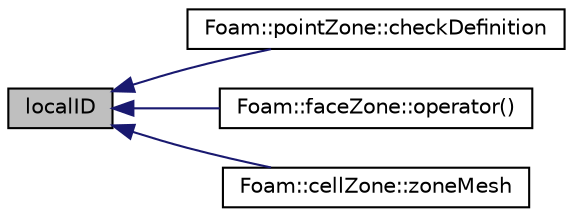 digraph "localID"
{
  bgcolor="transparent";
  edge [fontname="Helvetica",fontsize="10",labelfontname="Helvetica",labelfontsize="10"];
  node [fontname="Helvetica",fontsize="10",shape=record];
  rankdir="LR";
  Node1 [label="localID",height=0.2,width=0.4,color="black", fillcolor="grey75", style="filled" fontcolor="black"];
  Node1 -> Node2 [dir="back",color="midnightblue",fontsize="10",style="solid",fontname="Helvetica"];
  Node2 [label="Foam::pointZone::checkDefinition",height=0.2,width=0.4,color="black",URL="$classFoam_1_1pointZone.html#a06e73ef87e1b48be76ee1da1ab2e9a38",tooltip="Check zone definition. Return true if in error. "];
  Node1 -> Node3 [dir="back",color="midnightblue",fontsize="10",style="solid",fontname="Helvetica"];
  Node3 [label="Foam::faceZone::operator()",height=0.2,width=0.4,color="black",URL="$classFoam_1_1faceZone.html#a6530ee609f9987c3182b4f66b95eeec7",tooltip="Return reference to primitive patch. "];
  Node1 -> Node4 [dir="back",color="midnightblue",fontsize="10",style="solid",fontname="Helvetica"];
  Node4 [label="Foam::cellZone::zoneMesh",height=0.2,width=0.4,color="black",URL="$classFoam_1_1cellZone.html#a1ca85ee36bec85c92c23e9b2548ddd31",tooltip="Return zoneMesh reference. "];
}
